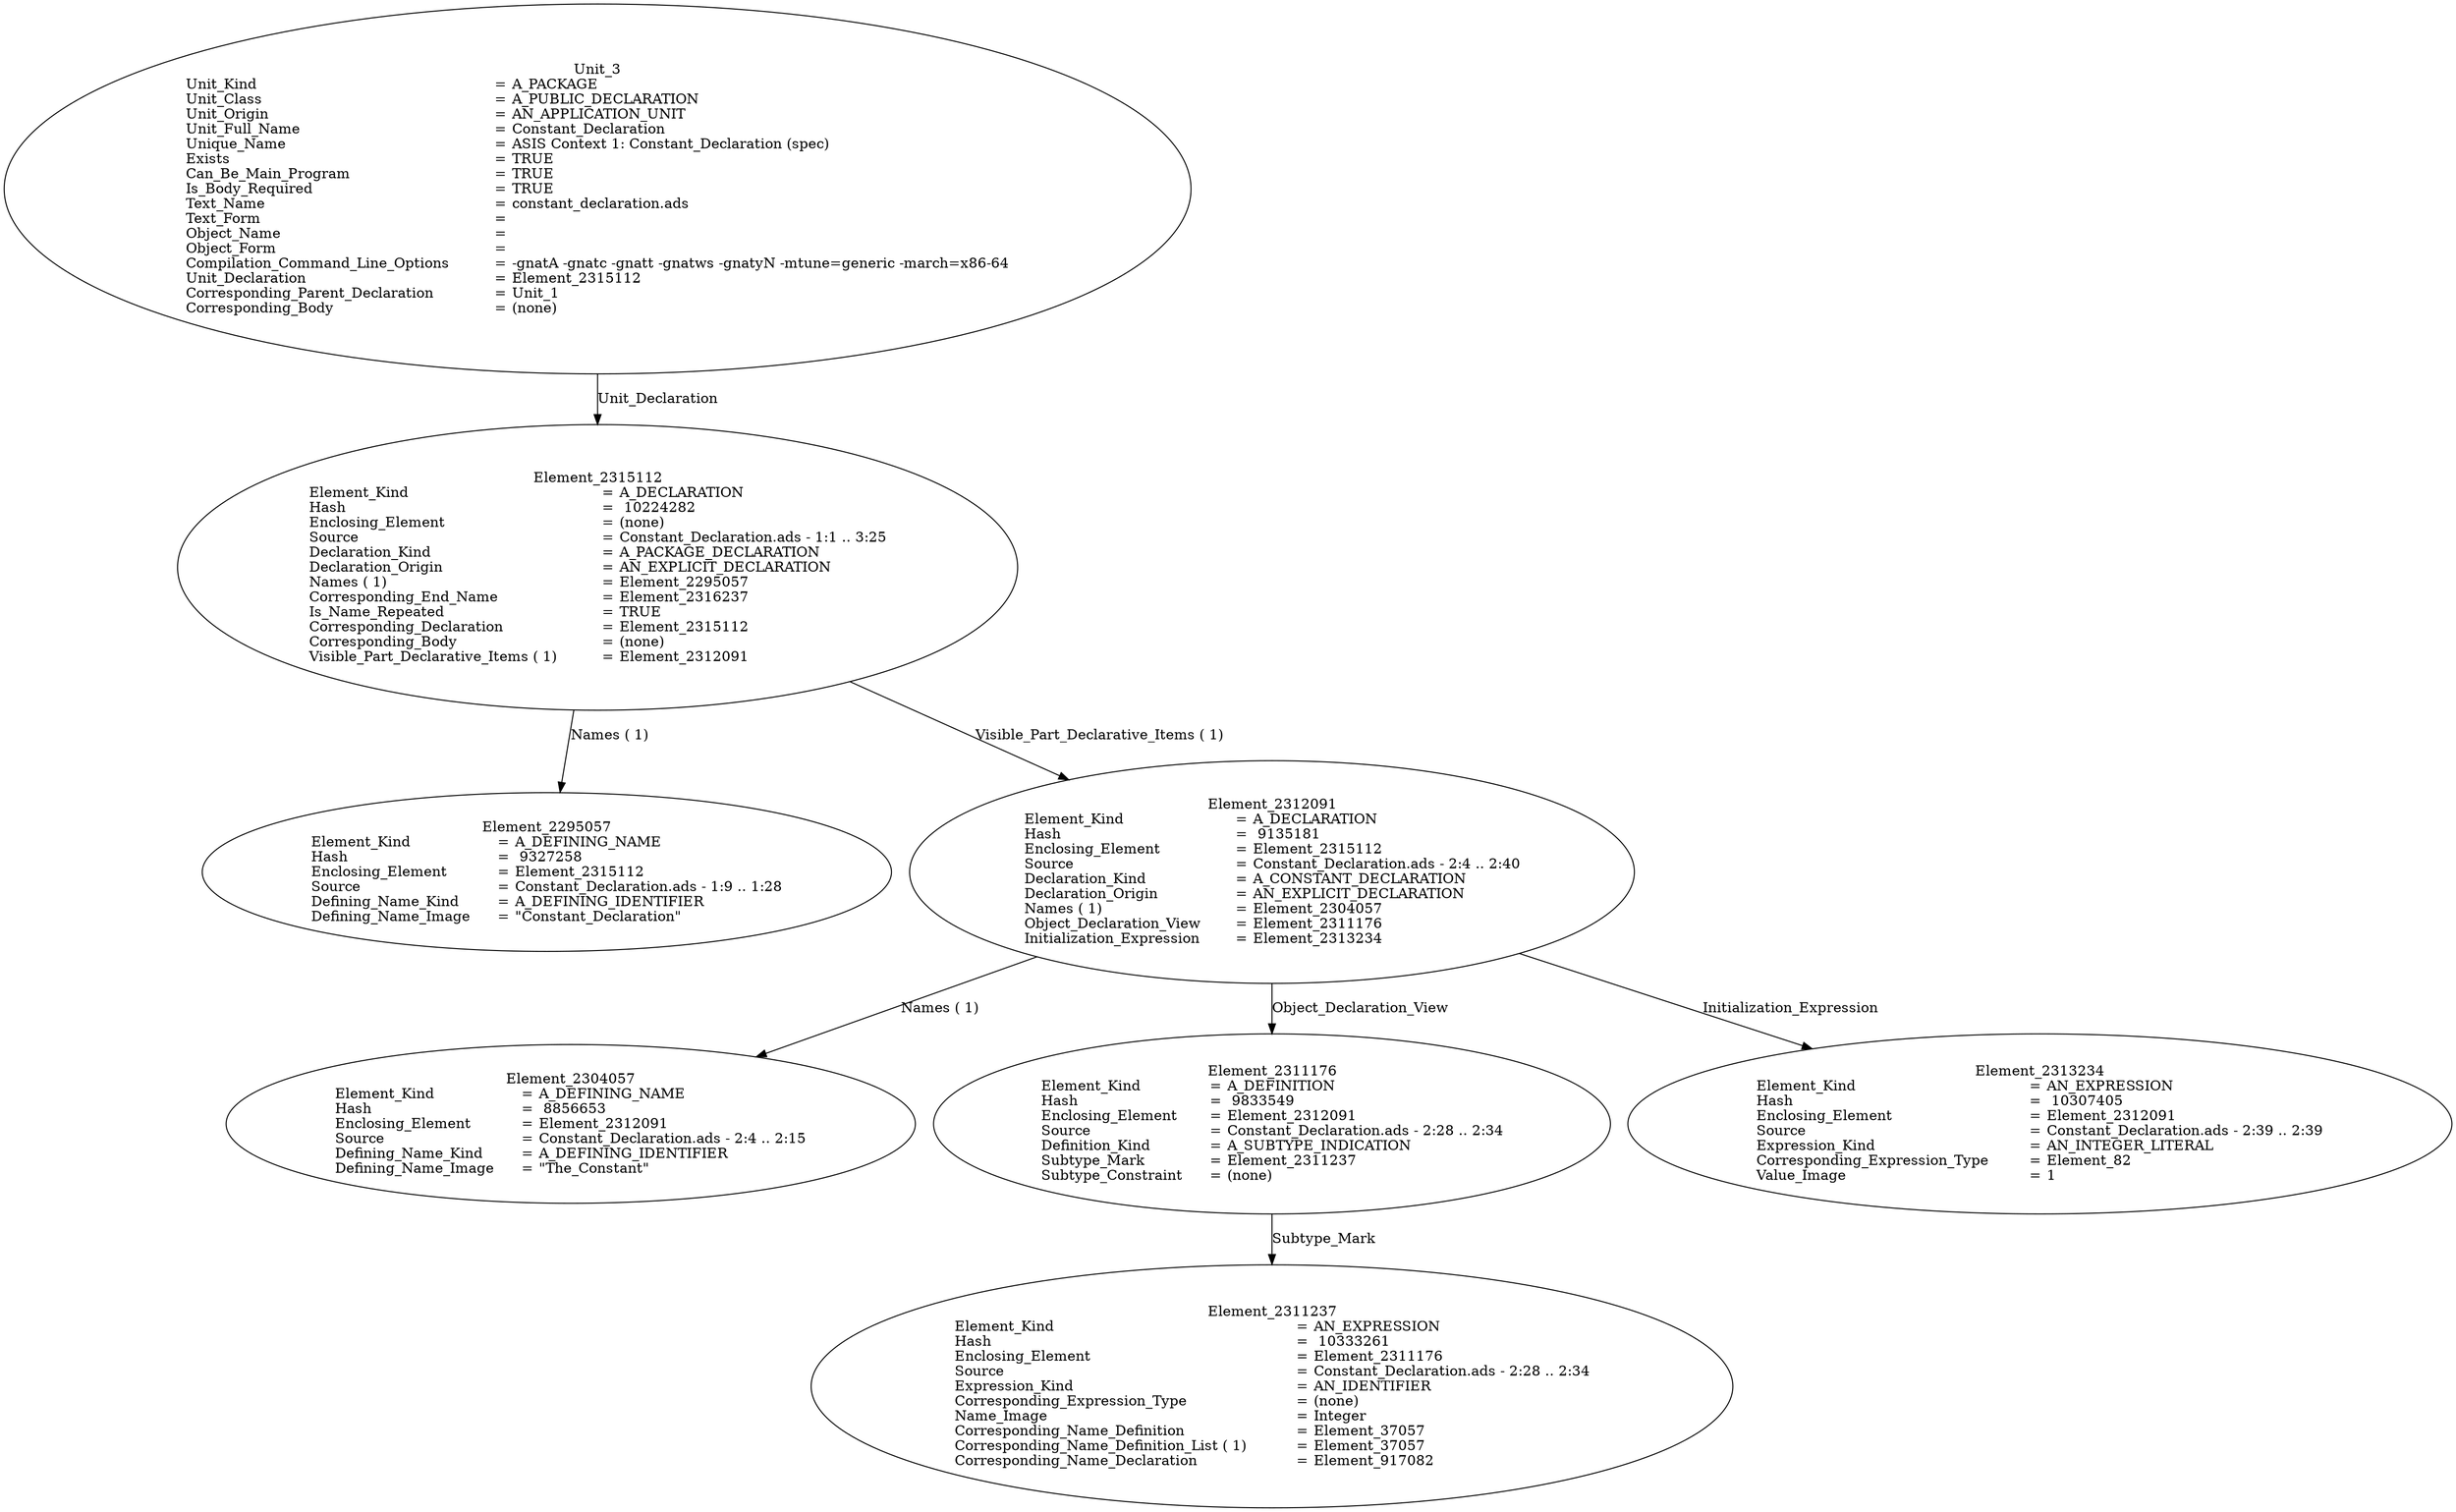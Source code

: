 digraph "constant_declaration.adt" {
  Unit_3 -> Element_2315112
      [ label=Unit_Declaration ];
  Unit_3
      [ label=<<TABLE BORDER="0" CELLBORDER="0" CELLSPACING="0" CELLPADDING="0"> 
          <TR><TD COLSPAN="3">Unit_3</TD></TR>
          <TR><TD ALIGN="LEFT">Unit_Kind   </TD><TD> = </TD><TD ALIGN="LEFT">A_PACKAGE</TD></TR>
          <TR><TD ALIGN="LEFT">Unit_Class   </TD><TD> = </TD><TD ALIGN="LEFT">A_PUBLIC_DECLARATION</TD></TR>
          <TR><TD ALIGN="LEFT">Unit_Origin   </TD><TD> = </TD><TD ALIGN="LEFT">AN_APPLICATION_UNIT</TD></TR>
          <TR><TD ALIGN="LEFT">Unit_Full_Name    </TD><TD> = </TD><TD ALIGN="LEFT">Constant_Declaration</TD></TR>
          <TR><TD ALIGN="LEFT">Unique_Name   </TD><TD> = </TD><TD ALIGN="LEFT">ASIS Context 1: Constant_Declaration (spec)</TD></TR>
          <TR><TD ALIGN="LEFT">Exists  </TD><TD> = </TD><TD ALIGN="LEFT">TRUE</TD></TR>
          <TR><TD ALIGN="LEFT">Can_Be_Main_Program     </TD><TD> = </TD><TD ALIGN="LEFT">TRUE</TD></TR>
          <TR><TD ALIGN="LEFT">Is_Body_Required     </TD><TD> = </TD><TD ALIGN="LEFT">TRUE</TD></TR>
          <TR><TD ALIGN="LEFT">Text_Name   </TD><TD> = </TD><TD ALIGN="LEFT">constant_declaration.ads</TD></TR>
          <TR><TD ALIGN="LEFT">Text_Form   </TD><TD> = </TD><TD ALIGN="LEFT"></TD></TR>
          <TR><TD ALIGN="LEFT">Object_Name   </TD><TD> = </TD><TD ALIGN="LEFT"></TD></TR>
          <TR><TD ALIGN="LEFT">Object_Form   </TD><TD> = </TD><TD ALIGN="LEFT"></TD></TR>
          <TR><TD ALIGN="LEFT">Compilation_Command_Line_Options         </TD><TD> = </TD><TD ALIGN="LEFT">-gnatA -gnatc -gnatt -gnatws -gnatyN -mtune=generic -march=x86-64</TD></TR>
          <TR><TD ALIGN="LEFT">Unit_Declaration     </TD><TD> = </TD><TD ALIGN="LEFT">Element_2315112</TD></TR>
          <TR><TD ALIGN="LEFT">Corresponding_Parent_Declaration         </TD><TD> = </TD><TD ALIGN="LEFT">Unit_1</TD></TR>
          <TR><TD ALIGN="LEFT">Corresponding_Body     </TD><TD> = </TD><TD ALIGN="LEFT">(none)</TD></TR>
          </TABLE>> ];
  Element_2315112 -> Element_2295057
      [ label="Names ( 1)" ];
  Element_2315112 -> Element_2312091
      [ label="Visible_Part_Declarative_Items ( 1)" ];
  Element_2315112
      [ label=<<TABLE BORDER="0" CELLBORDER="0" CELLSPACING="0" CELLPADDING="0"> 
          <TR><TD COLSPAN="3">Element_2315112</TD></TR>
          <TR><TD ALIGN="LEFT">Element_Kind    </TD><TD> = </TD><TD ALIGN="LEFT">A_DECLARATION</TD></TR>
          <TR><TD ALIGN="LEFT">Hash  </TD><TD> = </TD><TD ALIGN="LEFT"> 10224282</TD></TR>
          <TR><TD ALIGN="LEFT">Enclosing_Element     </TD><TD> = </TD><TD ALIGN="LEFT">(none)</TD></TR>
          <TR><TD ALIGN="LEFT">Source  </TD><TD> = </TD><TD ALIGN="LEFT">Constant_Declaration.ads - 1:1 .. 3:25</TD></TR>
          <TR><TD ALIGN="LEFT">Declaration_Kind     </TD><TD> = </TD><TD ALIGN="LEFT">A_PACKAGE_DECLARATION</TD></TR>
          <TR><TD ALIGN="LEFT">Declaration_Origin     </TD><TD> = </TD><TD ALIGN="LEFT">AN_EXPLICIT_DECLARATION</TD></TR>
          <TR><TD ALIGN="LEFT">Names ( 1)   </TD><TD> = </TD><TD ALIGN="LEFT">Element_2295057</TD></TR>
          <TR><TD ALIGN="LEFT">Corresponding_End_Name      </TD><TD> = </TD><TD ALIGN="LEFT">Element_2316237</TD></TR>
          <TR><TD ALIGN="LEFT">Is_Name_Repeated     </TD><TD> = </TD><TD ALIGN="LEFT">TRUE</TD></TR>
          <TR><TD ALIGN="LEFT">Corresponding_Declaration       </TD><TD> = </TD><TD ALIGN="LEFT">Element_2315112</TD></TR>
          <TR><TD ALIGN="LEFT">Corresponding_Body     </TD><TD> = </TD><TD ALIGN="LEFT">(none)</TD></TR>
          <TR><TD ALIGN="LEFT">Visible_Part_Declarative_Items ( 1)         </TD><TD> = </TD><TD ALIGN="LEFT">Element_2312091</TD></TR>
          </TABLE>> ];
  Element_2295057
      [ label=<<TABLE BORDER="0" CELLBORDER="0" CELLSPACING="0" CELLPADDING="0"> 
          <TR><TD COLSPAN="3">Element_2295057</TD></TR>
          <TR><TD ALIGN="LEFT">Element_Kind    </TD><TD> = </TD><TD ALIGN="LEFT">A_DEFINING_NAME</TD></TR>
          <TR><TD ALIGN="LEFT">Hash  </TD><TD> = </TD><TD ALIGN="LEFT"> 9327258</TD></TR>
          <TR><TD ALIGN="LEFT">Enclosing_Element     </TD><TD> = </TD><TD ALIGN="LEFT">Element_2315112</TD></TR>
          <TR><TD ALIGN="LEFT">Source  </TD><TD> = </TD><TD ALIGN="LEFT">Constant_Declaration.ads - 1:9 .. 1:28</TD></TR>
          <TR><TD ALIGN="LEFT">Defining_Name_Kind     </TD><TD> = </TD><TD ALIGN="LEFT">A_DEFINING_IDENTIFIER</TD></TR>
          <TR><TD ALIGN="LEFT">Defining_Name_Image     </TD><TD> = </TD><TD ALIGN="LEFT">"Constant_Declaration"</TD></TR>
          </TABLE>> ];
  Element_2312091 -> Element_2304057
      [ label="Names ( 1)" ];
  Element_2312091 -> Element_2311176
      [ label=Object_Declaration_View ];
  Element_2312091 -> Element_2313234
      [ label=Initialization_Expression ];
  Element_2312091
      [ label=<<TABLE BORDER="0" CELLBORDER="0" CELLSPACING="0" CELLPADDING="0"> 
          <TR><TD COLSPAN="3">Element_2312091</TD></TR>
          <TR><TD ALIGN="LEFT">Element_Kind    </TD><TD> = </TD><TD ALIGN="LEFT">A_DECLARATION</TD></TR>
          <TR><TD ALIGN="LEFT">Hash  </TD><TD> = </TD><TD ALIGN="LEFT"> 9135181</TD></TR>
          <TR><TD ALIGN="LEFT">Enclosing_Element     </TD><TD> = </TD><TD ALIGN="LEFT">Element_2315112</TD></TR>
          <TR><TD ALIGN="LEFT">Source  </TD><TD> = </TD><TD ALIGN="LEFT">Constant_Declaration.ads - 2:4 .. 2:40</TD></TR>
          <TR><TD ALIGN="LEFT">Declaration_Kind     </TD><TD> = </TD><TD ALIGN="LEFT">A_CONSTANT_DECLARATION</TD></TR>
          <TR><TD ALIGN="LEFT">Declaration_Origin     </TD><TD> = </TD><TD ALIGN="LEFT">AN_EXPLICIT_DECLARATION</TD></TR>
          <TR><TD ALIGN="LEFT">Names ( 1)   </TD><TD> = </TD><TD ALIGN="LEFT">Element_2304057</TD></TR>
          <TR><TD ALIGN="LEFT">Object_Declaration_View      </TD><TD> = </TD><TD ALIGN="LEFT">Element_2311176</TD></TR>
          <TR><TD ALIGN="LEFT">Initialization_Expression       </TD><TD> = </TD><TD ALIGN="LEFT">Element_2313234</TD></TR>
          </TABLE>> ];
  Element_2304057
      [ label=<<TABLE BORDER="0" CELLBORDER="0" CELLSPACING="0" CELLPADDING="0"> 
          <TR><TD COLSPAN="3">Element_2304057</TD></TR>
          <TR><TD ALIGN="LEFT">Element_Kind    </TD><TD> = </TD><TD ALIGN="LEFT">A_DEFINING_NAME</TD></TR>
          <TR><TD ALIGN="LEFT">Hash  </TD><TD> = </TD><TD ALIGN="LEFT"> 8856653</TD></TR>
          <TR><TD ALIGN="LEFT">Enclosing_Element     </TD><TD> = </TD><TD ALIGN="LEFT">Element_2312091</TD></TR>
          <TR><TD ALIGN="LEFT">Source  </TD><TD> = </TD><TD ALIGN="LEFT">Constant_Declaration.ads - 2:4 .. 2:15</TD></TR>
          <TR><TD ALIGN="LEFT">Defining_Name_Kind     </TD><TD> = </TD><TD ALIGN="LEFT">A_DEFINING_IDENTIFIER</TD></TR>
          <TR><TD ALIGN="LEFT">Defining_Name_Image     </TD><TD> = </TD><TD ALIGN="LEFT">"The_Constant"</TD></TR>
          </TABLE>> ];
  Element_2311176 -> Element_2311237
      [ label=Subtype_Mark ];
  Element_2311176
      [ label=<<TABLE BORDER="0" CELLBORDER="0" CELLSPACING="0" CELLPADDING="0"> 
          <TR><TD COLSPAN="3">Element_2311176</TD></TR>
          <TR><TD ALIGN="LEFT">Element_Kind    </TD><TD> = </TD><TD ALIGN="LEFT">A_DEFINITION</TD></TR>
          <TR><TD ALIGN="LEFT">Hash  </TD><TD> = </TD><TD ALIGN="LEFT"> 9833549</TD></TR>
          <TR><TD ALIGN="LEFT">Enclosing_Element     </TD><TD> = </TD><TD ALIGN="LEFT">Element_2312091</TD></TR>
          <TR><TD ALIGN="LEFT">Source  </TD><TD> = </TD><TD ALIGN="LEFT">Constant_Declaration.ads - 2:28 .. 2:34</TD></TR>
          <TR><TD ALIGN="LEFT">Definition_Kind    </TD><TD> = </TD><TD ALIGN="LEFT">A_SUBTYPE_INDICATION</TD></TR>
          <TR><TD ALIGN="LEFT">Subtype_Mark    </TD><TD> = </TD><TD ALIGN="LEFT">Element_2311237</TD></TR>
          <TR><TD ALIGN="LEFT">Subtype_Constraint     </TD><TD> = </TD><TD ALIGN="LEFT">(none)</TD></TR>
          </TABLE>> ];
  Element_2311237
      [ label=<<TABLE BORDER="0" CELLBORDER="0" CELLSPACING="0" CELLPADDING="0"> 
          <TR><TD COLSPAN="3">Element_2311237</TD></TR>
          <TR><TD ALIGN="LEFT">Element_Kind    </TD><TD> = </TD><TD ALIGN="LEFT">AN_EXPRESSION</TD></TR>
          <TR><TD ALIGN="LEFT">Hash  </TD><TD> = </TD><TD ALIGN="LEFT"> 10333261</TD></TR>
          <TR><TD ALIGN="LEFT">Enclosing_Element     </TD><TD> = </TD><TD ALIGN="LEFT">Element_2311176</TD></TR>
          <TR><TD ALIGN="LEFT">Source  </TD><TD> = </TD><TD ALIGN="LEFT">Constant_Declaration.ads - 2:28 .. 2:34</TD></TR>
          <TR><TD ALIGN="LEFT">Expression_Kind    </TD><TD> = </TD><TD ALIGN="LEFT">AN_IDENTIFIER</TD></TR>
          <TR><TD ALIGN="LEFT">Corresponding_Expression_Type        </TD><TD> = </TD><TD ALIGN="LEFT">(none)</TD></TR>
          <TR><TD ALIGN="LEFT">Name_Image   </TD><TD> = </TD><TD ALIGN="LEFT">Integer</TD></TR>
          <TR><TD ALIGN="LEFT">Corresponding_Name_Definition        </TD><TD> = </TD><TD ALIGN="LEFT">Element_37057</TD></TR>
          <TR><TD ALIGN="LEFT">Corresponding_Name_Definition_List ( 1)          </TD><TD> = </TD><TD ALIGN="LEFT">Element_37057</TD></TR>
          <TR><TD ALIGN="LEFT">Corresponding_Name_Declaration        </TD><TD> = </TD><TD ALIGN="LEFT">Element_917082</TD></TR>
          </TABLE>> ];
  Element_2313234
      [ label=<<TABLE BORDER="0" CELLBORDER="0" CELLSPACING="0" CELLPADDING="0"> 
          <TR><TD COLSPAN="3">Element_2313234</TD></TR>
          <TR><TD ALIGN="LEFT">Element_Kind    </TD><TD> = </TD><TD ALIGN="LEFT">AN_EXPRESSION</TD></TR>
          <TR><TD ALIGN="LEFT">Hash  </TD><TD> = </TD><TD ALIGN="LEFT"> 10307405</TD></TR>
          <TR><TD ALIGN="LEFT">Enclosing_Element     </TD><TD> = </TD><TD ALIGN="LEFT">Element_2312091</TD></TR>
          <TR><TD ALIGN="LEFT">Source  </TD><TD> = </TD><TD ALIGN="LEFT">Constant_Declaration.ads - 2:39 .. 2:39</TD></TR>
          <TR><TD ALIGN="LEFT">Expression_Kind    </TD><TD> = </TD><TD ALIGN="LEFT">AN_INTEGER_LITERAL</TD></TR>
          <TR><TD ALIGN="LEFT">Corresponding_Expression_Type        </TD><TD> = </TD><TD ALIGN="LEFT">Element_82</TD></TR>
          <TR><TD ALIGN="LEFT">Value_Image   </TD><TD> = </TD><TD ALIGN="LEFT">1</TD></TR>
          </TABLE>> ]
}
